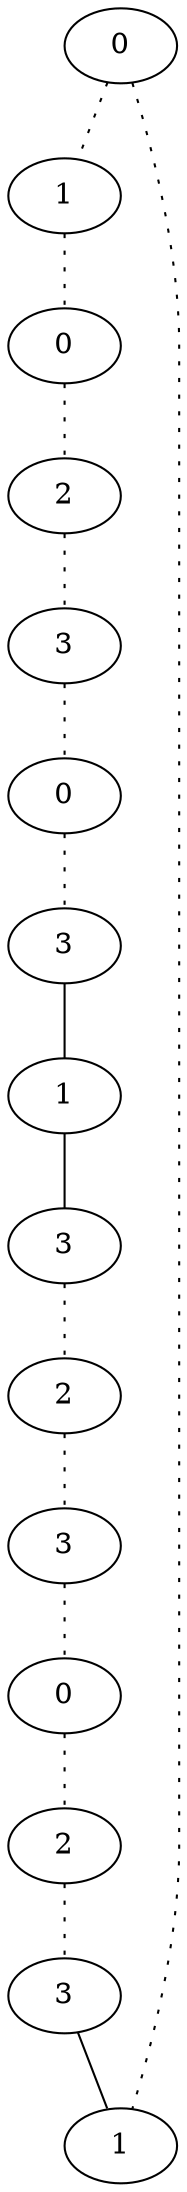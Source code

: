 graph {
a0[label=0];
a1[label=1];
a2[label=0];
a3[label=2];
a4[label=3];
a5[label=0];
a6[label=3];
a7[label=1];
a8[label=3];
a9[label=2];
a10[label=3];
a11[label=0];
a12[label=2];
a13[label=3];
a14[label=1];
a0 -- a1 [style=dotted];
a0 -- a14 [style=dotted];
a1 -- a2 [style=dotted];
a2 -- a3 [style=dotted];
a3 -- a4 [style=dotted];
a4 -- a5 [style=dotted];
a5 -- a6 [style=dotted];
a6 -- a7;
a7 -- a8;
a8 -- a9 [style=dotted];
a9 -- a10 [style=dotted];
a10 -- a11 [style=dotted];
a11 -- a12 [style=dotted];
a12 -- a13 [style=dotted];
a13 -- a14;
}
